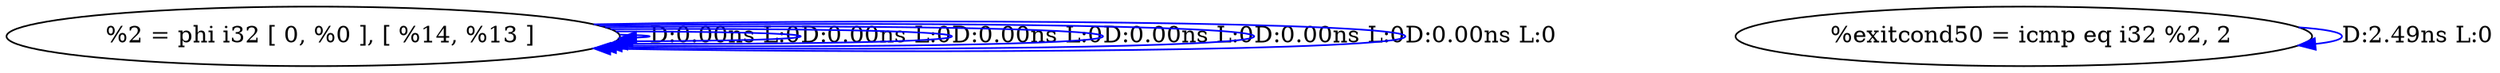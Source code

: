 digraph {
Node0x30c58e0[label="  %2 = phi i32 [ 0, %0 ], [ %14, %13 ]"];
Node0x30c58e0 -> Node0x30c58e0[label="D:0.00ns L:0",color=blue];
Node0x30c58e0 -> Node0x30c58e0[label="D:0.00ns L:0",color=blue];
Node0x30c58e0 -> Node0x30c58e0[label="D:0.00ns L:0",color=blue];
Node0x30c58e0 -> Node0x30c58e0[label="D:0.00ns L:0",color=blue];
Node0x30c58e0 -> Node0x30c58e0[label="D:0.00ns L:0",color=blue];
Node0x30c58e0 -> Node0x30c58e0[label="D:0.00ns L:0",color=blue];
Node0x30fd410[label="  %exitcond50 = icmp eq i32 %2, 2"];
Node0x30fd410 -> Node0x30fd410[label="D:2.49ns L:0",color=blue];
}
